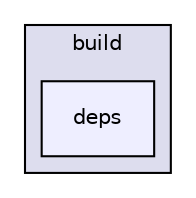 digraph "build/deps" {
  compound=true
  node [ fontsize="10", fontname="Helvetica"];
  edge [ labelfontsize="10", labelfontname="Helvetica"];
  subgraph clusterdir_4e3f698564d7def5b1bdda401f9a02fe {
    graph [ bgcolor="#ddddee", pencolor="black", label="build" fontname="Helvetica", fontsize="10", URL="dir_4e3f698564d7def5b1bdda401f9a02fe.html"]
  dir_5ed6c1582ae2c4ee8436080236daacf6 [shape=box, label="deps", style="filled", fillcolor="#eeeeff", pencolor="black", URL="dir_5ed6c1582ae2c4ee8436080236daacf6.html"];
  }
}
